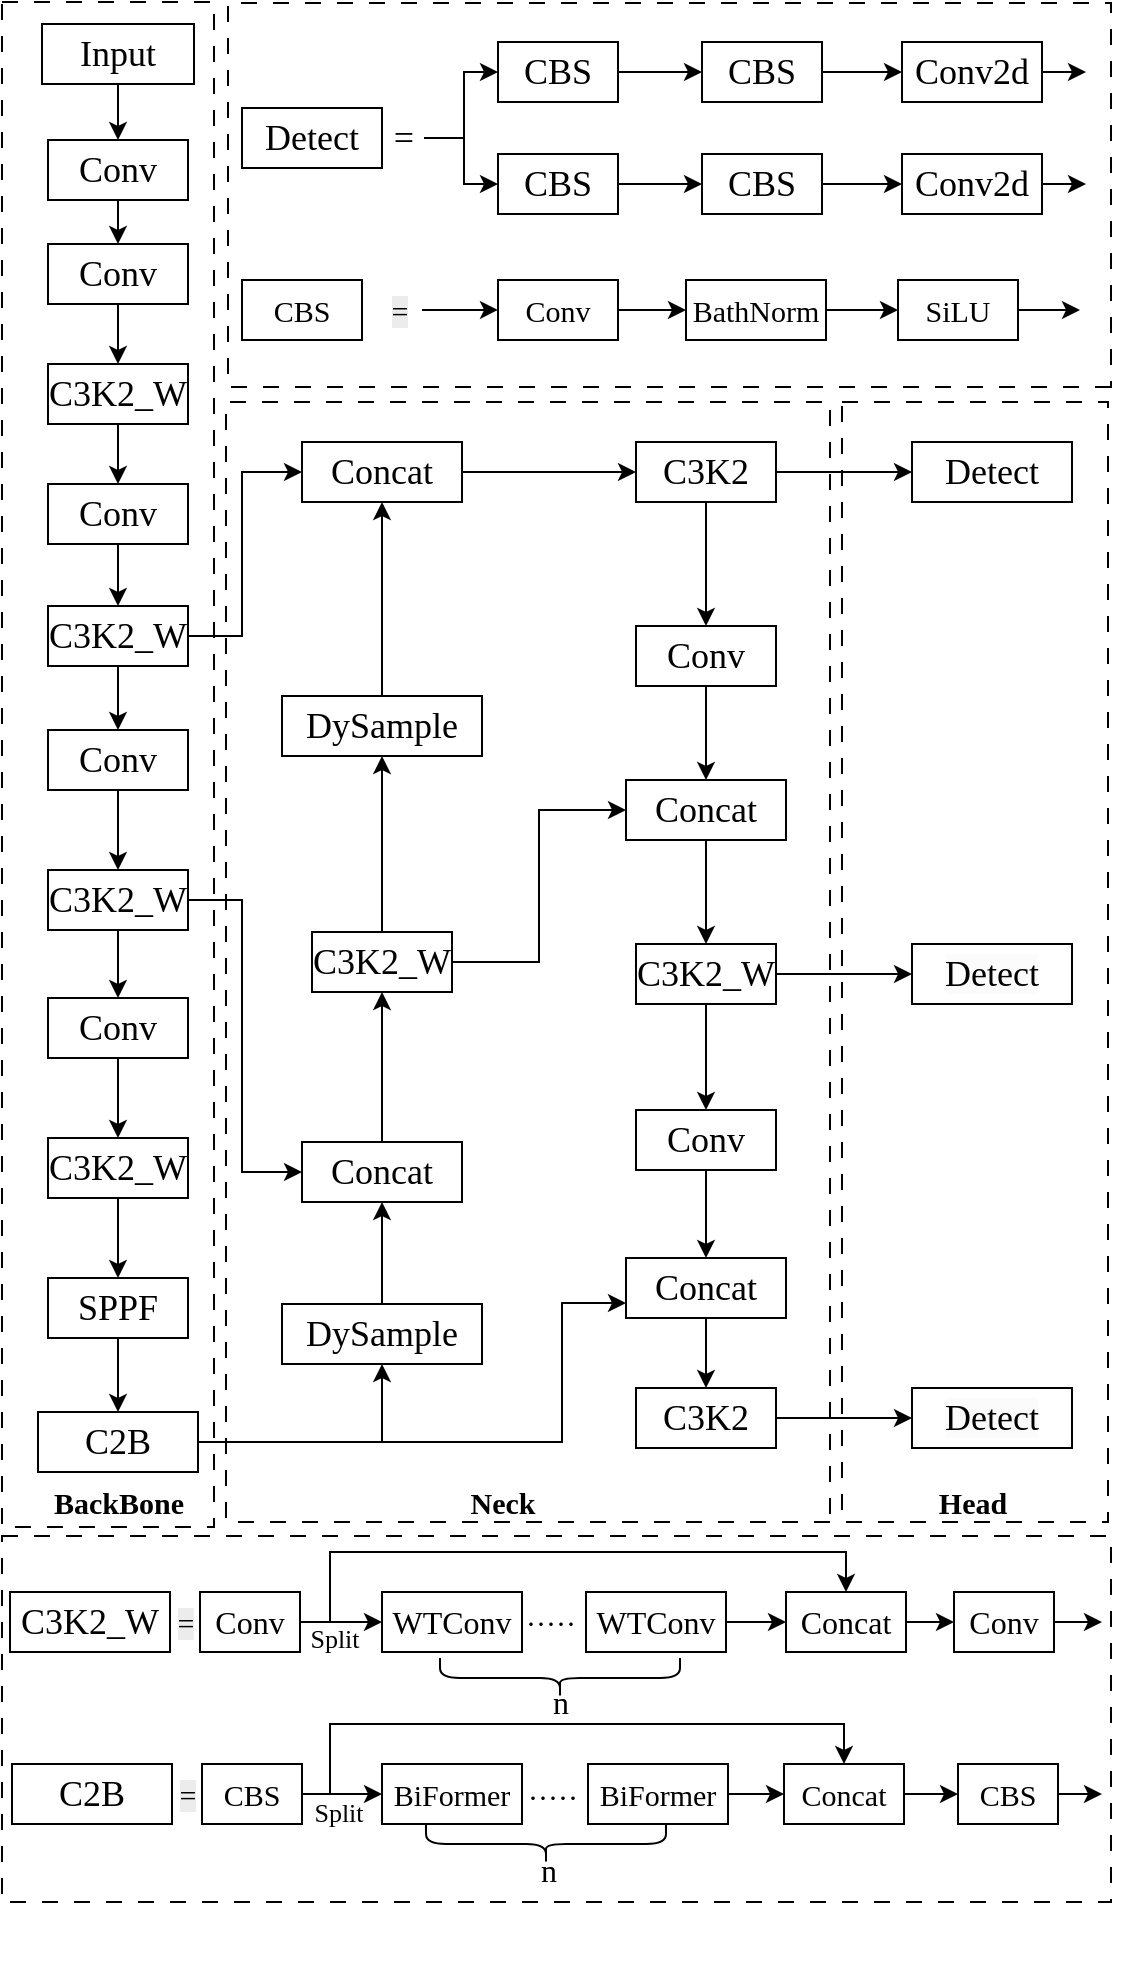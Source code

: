 <mxfile version="28.2.5">
  <diagram name="第 1 页" id="lPCZRCDjE5-AbNdkFInT">
    <mxGraphModel dx="2011" dy="1194" grid="1" gridSize="10" guides="1" tooltips="1" connect="1" arrows="1" fold="1" page="1" pageScale="1" pageWidth="827" pageHeight="1169" math="0" shadow="0">
      <root>
        <mxCell id="0" />
        <mxCell id="1" parent="0" />
        <mxCell id="6iBz3VEfDVyDtMxZ7u2R-1" style="edgeStyle=orthogonalEdgeStyle;rounded=0;orthogonalLoop=1;jettySize=auto;html=1;fontSize=18;entryX=0.5;entryY=0;entryDx=0;entryDy=0;fontStyle=0;fontFamily=Times New Roman;" parent="1" source="6iBz3VEfDVyDtMxZ7u2R-2" target="6iBz3VEfDVyDtMxZ7u2R-11" edge="1">
          <mxGeometry relative="1" as="geometry" />
        </mxCell>
        <mxCell id="6iBz3VEfDVyDtMxZ7u2R-2" value="Input" style="rounded=0;whiteSpace=wrap;html=1;labelBackgroundColor=none;strokeColor=default;fillColor=none;align=center;fontStyle=0;fontSize=18;direction=east;fontFamily=Times New Roman;" parent="1" vertex="1">
          <mxGeometry x="156" y="105" width="76" height="30" as="geometry" />
        </mxCell>
        <mxCell id="6iBz3VEfDVyDtMxZ7u2R-3" style="edgeStyle=orthogonalEdgeStyle;rounded=0;orthogonalLoop=1;jettySize=auto;html=1;fontSize=18;entryX=0;entryY=0.5;entryDx=0;entryDy=0;fontStyle=0;fontFamily=Times New Roman;" parent="1" source="6iBz3VEfDVyDtMxZ7u2R-24" target="6iBz3VEfDVyDtMxZ7u2R-37" edge="1">
          <mxGeometry relative="1" as="geometry">
            <Array as="points">
              <mxPoint x="256" y="543" />
              <mxPoint x="256" y="679" />
            </Array>
          </mxGeometry>
        </mxCell>
        <mxCell id="6iBz3VEfDVyDtMxZ7u2R-4" value="" style="group;strokeColor=default;dashed=1;dashPattern=8 8;fontSize=18;container=0;movable=1;resizable=1;rotatable=1;deletable=1;editable=1;locked=0;connectable=1;direction=east;fontStyle=0;fontFamily=Times New Roman;" parent="1" vertex="1" connectable="0">
          <mxGeometry x="136" y="94" width="106" height="762.5" as="geometry" />
        </mxCell>
        <mxCell id="6iBz3VEfDVyDtMxZ7u2R-5" value="" style="group;strokeColor=default;dashed=1;dashPattern=8 8;fontSize=18;container=0;direction=east;rotation=-180;fontStyle=0;fontFamily=Times New Roman;" parent="1" vertex="1" connectable="0">
          <mxGeometry x="248" y="294" width="302" height="560" as="geometry" />
        </mxCell>
        <mxCell id="6iBz3VEfDVyDtMxZ7u2R-6" value="" style="group;dashed=1;dashPattern=8 8;strokeColor=default;spacingTop=0;spacingLeft=0;fontSize=18;container=0;movable=1;resizable=1;rotatable=1;deletable=1;editable=1;locked=0;connectable=1;direction=east;fontStyle=0;fontFamily=Times New Roman;" parent="1" vertex="1" connectable="0">
          <mxGeometry x="556" y="294" width="133" height="560" as="geometry" />
        </mxCell>
        <mxCell id="6iBz3VEfDVyDtMxZ7u2R-7" value="Neck" style="text;html=1;align=center;verticalAlign=middle;resizable=0;points=[];autosize=1;strokeColor=none;fillColor=none;labelBackgroundColor=none;fontStyle=1;fontSize=15;fontFamily=Times New Roman;" parent="1" vertex="1">
          <mxGeometry x="355.5" y="829" width="60" height="30" as="geometry" />
        </mxCell>
        <mxCell id="6iBz3VEfDVyDtMxZ7u2R-8" value="Head" style="text;html=1;align=center;verticalAlign=middle;resizable=0;points=[];autosize=1;strokeColor=none;fillColor=none;labelBackgroundColor=none;fontStyle=1;fontSize=15;fontFamily=Times New Roman;" parent="1" vertex="1">
          <mxGeometry x="591" y="829" width="60" height="30" as="geometry" />
        </mxCell>
        <mxCell id="6iBz3VEfDVyDtMxZ7u2R-9" value="BackBone" style="text;html=1;align=center;verticalAlign=middle;resizable=0;points=[];autosize=1;strokeColor=none;fillColor=none;labelBackgroundColor=none;fontStyle=1;fontSize=15;fontFamily=Times New Roman;" parent="1" vertex="1">
          <mxGeometry x="149" y="829" width="90" height="30" as="geometry" />
        </mxCell>
        <mxCell id="6iBz3VEfDVyDtMxZ7u2R-10" style="edgeStyle=orthogonalEdgeStyle;rounded=0;orthogonalLoop=1;jettySize=auto;html=1;fontSize=18;entryX=0.5;entryY=0;entryDx=0;entryDy=0;fontStyle=0;fontFamily=Times New Roman;" parent="1" source="6iBz3VEfDVyDtMxZ7u2R-11" target="6iBz3VEfDVyDtMxZ7u2R-13" edge="1">
          <mxGeometry relative="1" as="geometry" />
        </mxCell>
        <mxCell id="6iBz3VEfDVyDtMxZ7u2R-11" value="Conv" style="rounded=0;whiteSpace=wrap;html=1;labelBackgroundColor=none;strokeColor=default;fillColor=none;align=center;fontStyle=0;fontSize=18;direction=east;fontFamily=Times New Roman;" parent="1" vertex="1">
          <mxGeometry x="159" y="163" width="70.0" height="30" as="geometry" />
        </mxCell>
        <mxCell id="6iBz3VEfDVyDtMxZ7u2R-12" style="edgeStyle=orthogonalEdgeStyle;rounded=0;orthogonalLoop=1;jettySize=auto;html=1;fontSize=18;entryX=0.5;entryY=0;entryDx=0;entryDy=0;fontStyle=0;fontFamily=Times New Roman;" parent="1" source="6iBz3VEfDVyDtMxZ7u2R-13" target="6iBz3VEfDVyDtMxZ7u2R-15" edge="1">
          <mxGeometry relative="1" as="geometry" />
        </mxCell>
        <mxCell id="6iBz3VEfDVyDtMxZ7u2R-13" value="Conv" style="rounded=0;whiteSpace=wrap;html=1;labelBackgroundColor=none;strokeColor=default;fillColor=none;align=center;fontStyle=0;fontSize=18;direction=east;fontFamily=Times New Roman;" parent="1" vertex="1">
          <mxGeometry x="159" y="215" width="70.0" height="30" as="geometry" />
        </mxCell>
        <mxCell id="6iBz3VEfDVyDtMxZ7u2R-14" style="edgeStyle=orthogonalEdgeStyle;rounded=0;orthogonalLoop=1;jettySize=auto;html=1;fontSize=18;entryX=0.5;entryY=0;entryDx=0;entryDy=0;fontStyle=0;fontFamily=Times New Roman;" parent="1" source="6iBz3VEfDVyDtMxZ7u2R-15" target="6iBz3VEfDVyDtMxZ7u2R-17" edge="1">
          <mxGeometry relative="1" as="geometry" />
        </mxCell>
        <mxCell id="6iBz3VEfDVyDtMxZ7u2R-15" value="C3K2_W" style="rounded=0;whiteSpace=wrap;html=1;labelBackgroundColor=none;strokeColor=default;fillColor=none;align=center;fontStyle=0;fontSize=18;direction=east;fontFamily=Times New Roman;" parent="1" vertex="1">
          <mxGeometry x="159" y="275" width="70" height="30" as="geometry" />
        </mxCell>
        <mxCell id="6iBz3VEfDVyDtMxZ7u2R-16" style="edgeStyle=orthogonalEdgeStyle;rounded=0;orthogonalLoop=1;jettySize=auto;html=1;fontSize=18;entryX=0.5;entryY=0;entryDx=0;entryDy=0;fontStyle=0;fontFamily=Times New Roman;" parent="1" source="6iBz3VEfDVyDtMxZ7u2R-17" target="6iBz3VEfDVyDtMxZ7u2R-20" edge="1">
          <mxGeometry relative="1" as="geometry" />
        </mxCell>
        <mxCell id="6iBz3VEfDVyDtMxZ7u2R-17" value="Conv" style="rounded=0;whiteSpace=wrap;html=1;labelBackgroundColor=none;strokeColor=default;fillColor=none;align=center;fontStyle=0;fontSize=18;direction=east;fontFamily=Times New Roman;" parent="1" vertex="1">
          <mxGeometry x="159" y="335" width="70.0" height="30" as="geometry" />
        </mxCell>
        <mxCell id="6iBz3VEfDVyDtMxZ7u2R-18" style="edgeStyle=orthogonalEdgeStyle;rounded=0;orthogonalLoop=1;jettySize=auto;html=1;fontSize=18;entryX=0.5;entryY=0;entryDx=0;entryDy=0;fontStyle=0;fontFamily=Times New Roman;" parent="1" source="6iBz3VEfDVyDtMxZ7u2R-20" target="6iBz3VEfDVyDtMxZ7u2R-22" edge="1">
          <mxGeometry relative="1" as="geometry" />
        </mxCell>
        <mxCell id="rapPshUDSgQeHGpEtebV-106" style="edgeStyle=orthogonalEdgeStyle;rounded=0;orthogonalLoop=1;jettySize=auto;html=1;entryX=0;entryY=0.5;entryDx=0;entryDy=0;fontStyle=0;fontFamily=Times New Roman;" parent="1" source="6iBz3VEfDVyDtMxZ7u2R-20" target="6iBz3VEfDVyDtMxZ7u2R-44" edge="1">
          <mxGeometry relative="1" as="geometry">
            <Array as="points">
              <mxPoint x="256" y="411" />
              <mxPoint x="256" y="329" />
            </Array>
          </mxGeometry>
        </mxCell>
        <mxCell id="6iBz3VEfDVyDtMxZ7u2R-20" value="C3K2_W" style="rounded=0;whiteSpace=wrap;html=1;labelBackgroundColor=none;strokeColor=default;fillColor=none;align=center;fontStyle=0;fontSize=18;direction=east;fontFamily=Times New Roman;" parent="1" vertex="1">
          <mxGeometry x="159" y="396" width="70.0" height="30" as="geometry" />
        </mxCell>
        <mxCell id="6iBz3VEfDVyDtMxZ7u2R-21" style="edgeStyle=orthogonalEdgeStyle;rounded=0;orthogonalLoop=1;jettySize=auto;html=1;fontSize=18;entryX=0.5;entryY=0;entryDx=0;entryDy=0;fontStyle=0;fontFamily=Times New Roman;" parent="1" source="6iBz3VEfDVyDtMxZ7u2R-22" target="6iBz3VEfDVyDtMxZ7u2R-24" edge="1">
          <mxGeometry relative="1" as="geometry" />
        </mxCell>
        <mxCell id="6iBz3VEfDVyDtMxZ7u2R-22" value="Conv" style="rounded=0;whiteSpace=wrap;html=1;labelBackgroundColor=none;strokeColor=default;fillColor=none;align=center;fontStyle=0;fontSize=18;direction=east;fontFamily=Times New Roman;" parent="1" vertex="1">
          <mxGeometry x="159" y="458" width="70.0" height="30" as="geometry" />
        </mxCell>
        <mxCell id="6iBz3VEfDVyDtMxZ7u2R-23" style="edgeStyle=orthogonalEdgeStyle;rounded=0;orthogonalLoop=1;jettySize=auto;html=1;fontSize=18;entryX=0.5;entryY=0;entryDx=0;entryDy=0;fontStyle=0;fontFamily=Times New Roman;" parent="1" source="6iBz3VEfDVyDtMxZ7u2R-24" target="6iBz3VEfDVyDtMxZ7u2R-26" edge="1">
          <mxGeometry relative="1" as="geometry" />
        </mxCell>
        <mxCell id="6iBz3VEfDVyDtMxZ7u2R-24" value="C3K2_W" style="rounded=0;whiteSpace=wrap;html=1;labelBackgroundColor=none;strokeColor=default;fillColor=none;align=center;fontStyle=0;fontSize=18;direction=east;fontFamily=Times New Roman;" parent="1" vertex="1">
          <mxGeometry x="159" y="528" width="70.0" height="30" as="geometry" />
        </mxCell>
        <mxCell id="6iBz3VEfDVyDtMxZ7u2R-25" style="edgeStyle=orthogonalEdgeStyle;rounded=0;orthogonalLoop=1;jettySize=auto;html=1;fontSize=18;entryX=0.5;entryY=0;entryDx=0;entryDy=0;fontStyle=0;fontFamily=Times New Roman;" parent="1" source="6iBz3VEfDVyDtMxZ7u2R-26" target="6iBz3VEfDVyDtMxZ7u2R-28" edge="1">
          <mxGeometry relative="1" as="geometry" />
        </mxCell>
        <mxCell id="6iBz3VEfDVyDtMxZ7u2R-26" value="Conv" style="rounded=0;whiteSpace=wrap;html=1;labelBackgroundColor=none;strokeColor=default;fillColor=none;align=center;fontStyle=0;fontSize=18;direction=east;fontFamily=Times New Roman;" parent="1" vertex="1">
          <mxGeometry x="159" y="592" width="70.0" height="30" as="geometry" />
        </mxCell>
        <mxCell id="6iBz3VEfDVyDtMxZ7u2R-27" style="edgeStyle=orthogonalEdgeStyle;rounded=0;orthogonalLoop=1;jettySize=auto;html=1;fontSize=18;entryX=0.5;entryY=0;entryDx=0;entryDy=0;fontStyle=0;fontFamily=Times New Roman;" parent="1" source="6iBz3VEfDVyDtMxZ7u2R-28" target="6iBz3VEfDVyDtMxZ7u2R-30" edge="1">
          <mxGeometry relative="1" as="geometry" />
        </mxCell>
        <mxCell id="6iBz3VEfDVyDtMxZ7u2R-28" value="C3K2_W" style="rounded=0;whiteSpace=wrap;html=1;labelBackgroundColor=none;strokeColor=default;fillColor=none;align=center;fontStyle=0;fontSize=18;direction=east;fontFamily=Times New Roman;" parent="1" vertex="1">
          <mxGeometry x="159" y="662" width="70.0" height="30" as="geometry" />
        </mxCell>
        <mxCell id="6iBz3VEfDVyDtMxZ7u2R-29" style="edgeStyle=orthogonalEdgeStyle;rounded=0;orthogonalLoop=1;jettySize=auto;html=1;fontSize=18;entryX=0.5;entryY=0;entryDx=0;entryDy=0;fontStyle=0;fontFamily=Times New Roman;" parent="1" source="6iBz3VEfDVyDtMxZ7u2R-30" target="6iBz3VEfDVyDtMxZ7u2R-33" edge="1">
          <mxGeometry relative="1" as="geometry" />
        </mxCell>
        <mxCell id="6iBz3VEfDVyDtMxZ7u2R-30" value="SPPF" style="rounded=0;whiteSpace=wrap;html=1;labelBackgroundColor=none;strokeColor=default;fillColor=none;align=center;fontStyle=0;fontSize=18;direction=east;fontFamily=Times New Roman;" parent="1" vertex="1">
          <mxGeometry x="159" y="732" width="70.0" height="30" as="geometry" />
        </mxCell>
        <mxCell id="rapPshUDSgQeHGpEtebV-112" style="edgeStyle=orthogonalEdgeStyle;rounded=0;orthogonalLoop=1;jettySize=auto;html=1;entryX=0;entryY=0.75;entryDx=0;entryDy=0;fontStyle=0;fontFamily=Times New Roman;" parent="1" source="6iBz3VEfDVyDtMxZ7u2R-33" target="6iBz3VEfDVyDtMxZ7u2R-58" edge="1">
          <mxGeometry relative="1" as="geometry">
            <Array as="points">
              <mxPoint x="416" y="814" />
              <mxPoint x="416" y="745" />
            </Array>
          </mxGeometry>
        </mxCell>
        <mxCell id="rapPshUDSgQeHGpEtebV-113" style="edgeStyle=orthogonalEdgeStyle;rounded=0;orthogonalLoop=1;jettySize=auto;html=1;entryX=0.5;entryY=1;entryDx=0;entryDy=0;fontStyle=0;fontFamily=Times New Roman;" parent="1" source="6iBz3VEfDVyDtMxZ7u2R-33" target="6iBz3VEfDVyDtMxZ7u2R-35" edge="1">
          <mxGeometry relative="1" as="geometry" />
        </mxCell>
        <mxCell id="6iBz3VEfDVyDtMxZ7u2R-33" value="C2B" style="rounded=0;whiteSpace=wrap;html=1;labelBackgroundColor=none;strokeColor=default;fillColor=none;align=center;fontStyle=0;fontSize=18;direction=east;fontFamily=Times New Roman;" parent="1" vertex="1">
          <mxGeometry x="154" y="799" width="80.0" height="30" as="geometry" />
        </mxCell>
        <mxCell id="6iBz3VEfDVyDtMxZ7u2R-34" value="" style="edgeStyle=orthogonalEdgeStyle;rounded=0;orthogonalLoop=1;jettySize=auto;html=1;fontSize=18;fontStyle=0;fontFamily=Times New Roman;" parent="1" source="6iBz3VEfDVyDtMxZ7u2R-35" target="6iBz3VEfDVyDtMxZ7u2R-37" edge="1">
          <mxGeometry relative="1" as="geometry" />
        </mxCell>
        <mxCell id="6iBz3VEfDVyDtMxZ7u2R-35" value="DySample" style="rounded=0;whiteSpace=wrap;html=1;labelBackgroundColor=none;strokeColor=default;fillColor=none;align=center;fontStyle=0;fontSize=18;direction=east;fontFamily=Times New Roman;" parent="1" vertex="1">
          <mxGeometry x="276" y="745" width="100" height="30" as="geometry" />
        </mxCell>
        <mxCell id="6iBz3VEfDVyDtMxZ7u2R-36" value="" style="edgeStyle=orthogonalEdgeStyle;rounded=0;orthogonalLoop=1;jettySize=auto;html=1;fontSize=18;fontStyle=0;fontFamily=Times New Roman;" parent="1" source="6iBz3VEfDVyDtMxZ7u2R-37" target="6iBz3VEfDVyDtMxZ7u2R-39" edge="1">
          <mxGeometry relative="1" as="geometry" />
        </mxCell>
        <mxCell id="6iBz3VEfDVyDtMxZ7u2R-37" value="Concat" style="rounded=0;whiteSpace=wrap;html=1;labelBackgroundColor=none;strokeColor=default;fillColor=none;align=center;fontStyle=0;fontSize=18;direction=east;fontFamily=Times New Roman;" parent="1" vertex="1">
          <mxGeometry x="286" y="664" width="80" height="30" as="geometry" />
        </mxCell>
        <mxCell id="6iBz3VEfDVyDtMxZ7u2R-38" value="" style="edgeStyle=orthogonalEdgeStyle;rounded=0;orthogonalLoop=1;jettySize=auto;html=1;fontSize=18;fontStyle=0;fontFamily=Times New Roman;" parent="1" source="6iBz3VEfDVyDtMxZ7u2R-39" target="6iBz3VEfDVyDtMxZ7u2R-42" edge="1">
          <mxGeometry relative="1" as="geometry" />
        </mxCell>
        <mxCell id="6iBz3VEfDVyDtMxZ7u2R-39" value="C3K2_W" style="rounded=0;whiteSpace=wrap;html=1;labelBackgroundColor=none;strokeColor=default;fillColor=none;align=center;fontStyle=0;fontSize=18;direction=east;fontFamily=Times New Roman;" parent="1" vertex="1">
          <mxGeometry x="291" y="559" width="70" height="30" as="geometry" />
        </mxCell>
        <mxCell id="6iBz3VEfDVyDtMxZ7u2R-40" style="edgeStyle=orthogonalEdgeStyle;rounded=0;orthogonalLoop=1;jettySize=auto;html=1;fontSize=18;entryX=0.5;entryY=1;entryDx=0;entryDy=0;fontStyle=0;fontFamily=Times New Roman;" parent="1" source="6iBz3VEfDVyDtMxZ7u2R-42" target="6iBz3VEfDVyDtMxZ7u2R-44" edge="1">
          <mxGeometry relative="1" as="geometry" />
        </mxCell>
        <mxCell id="6iBz3VEfDVyDtMxZ7u2R-41" style="edgeStyle=orthogonalEdgeStyle;rounded=0;orthogonalLoop=1;jettySize=auto;html=1;entryX=0;entryY=0.5;entryDx=0;entryDy=0;exitX=1;exitY=0.5;exitDx=0;exitDy=0;fontSize=18;fontStyle=0;fontFamily=Times New Roman;" parent="1" source="6iBz3VEfDVyDtMxZ7u2R-39" target="6iBz3VEfDVyDtMxZ7u2R-51" edge="1">
          <mxGeometry relative="1" as="geometry" />
        </mxCell>
        <mxCell id="6iBz3VEfDVyDtMxZ7u2R-42" value="DySample" style="rounded=0;whiteSpace=wrap;html=1;labelBackgroundColor=none;strokeColor=default;fillColor=none;align=center;fontStyle=0;fontSize=18;direction=east;fontFamily=Times New Roman;" parent="1" vertex="1">
          <mxGeometry x="276" y="441" width="100" height="30" as="geometry" />
        </mxCell>
        <mxCell id="6iBz3VEfDVyDtMxZ7u2R-43" style="edgeStyle=orthogonalEdgeStyle;rounded=0;orthogonalLoop=1;jettySize=auto;html=1;fontSize=18;entryX=0;entryY=0.5;entryDx=0;entryDy=0;fontStyle=0;fontFamily=Times New Roman;" parent="1" source="6iBz3VEfDVyDtMxZ7u2R-44" target="6iBz3VEfDVyDtMxZ7u2R-47" edge="1">
          <mxGeometry relative="1" as="geometry" />
        </mxCell>
        <mxCell id="6iBz3VEfDVyDtMxZ7u2R-44" value="Concat" style="rounded=0;whiteSpace=wrap;html=1;labelBackgroundColor=none;strokeColor=default;fillColor=none;align=center;fontStyle=0;fontSize=18;direction=east;fontFamily=Times New Roman;" parent="1" vertex="1">
          <mxGeometry x="286" y="314" width="80" height="30" as="geometry" />
        </mxCell>
        <mxCell id="6iBz3VEfDVyDtMxZ7u2R-45" style="edgeStyle=orthogonalEdgeStyle;rounded=0;orthogonalLoop=1;jettySize=auto;html=1;fontSize=18;entryX=0.5;entryY=0;entryDx=0;entryDy=0;fontStyle=0;fontFamily=Times New Roman;" parent="1" source="6iBz3VEfDVyDtMxZ7u2R-47" target="6iBz3VEfDVyDtMxZ7u2R-49" edge="1">
          <mxGeometry relative="1" as="geometry" />
        </mxCell>
        <mxCell id="6iBz3VEfDVyDtMxZ7u2R-46" value="" style="edgeStyle=orthogonalEdgeStyle;rounded=0;orthogonalLoop=1;jettySize=auto;html=1;fontStyle=0;fontFamily=Times New Roman;" parent="1" source="6iBz3VEfDVyDtMxZ7u2R-47" target="6iBz3VEfDVyDtMxZ7u2R-61" edge="1">
          <mxGeometry relative="1" as="geometry" />
        </mxCell>
        <mxCell id="6iBz3VEfDVyDtMxZ7u2R-47" value="C3K2" style="rounded=0;whiteSpace=wrap;html=1;labelBackgroundColor=none;strokeColor=default;fillColor=none;align=center;fontStyle=0;fontSize=18;direction=east;fontFamily=Times New Roman;" parent="1" vertex="1">
          <mxGeometry x="453" y="314" width="70" height="30" as="geometry" />
        </mxCell>
        <mxCell id="6iBz3VEfDVyDtMxZ7u2R-66" style="edgeStyle=orthogonalEdgeStyle;rounded=0;orthogonalLoop=1;jettySize=auto;html=1;entryX=0.5;entryY=0;entryDx=0;entryDy=0;fontStyle=0;fontFamily=Times New Roman;" parent="1" source="6iBz3VEfDVyDtMxZ7u2R-49" target="6iBz3VEfDVyDtMxZ7u2R-51" edge="1">
          <mxGeometry relative="1" as="geometry" />
        </mxCell>
        <mxCell id="6iBz3VEfDVyDtMxZ7u2R-49" value="Conv" style="rounded=0;whiteSpace=wrap;html=1;labelBackgroundColor=none;strokeColor=default;fillColor=none;align=center;fontStyle=0;fontSize=18;direction=east;fontFamily=Times New Roman;" parent="1" vertex="1">
          <mxGeometry x="453" y="406" width="70" height="30" as="geometry" />
        </mxCell>
        <mxCell id="6iBz3VEfDVyDtMxZ7u2R-50" style="edgeStyle=orthogonalEdgeStyle;rounded=0;orthogonalLoop=1;jettySize=auto;html=1;fontSize=18;entryX=0.5;entryY=0;entryDx=0;entryDy=0;fontStyle=0;fontFamily=Times New Roman;" parent="1" source="6iBz3VEfDVyDtMxZ7u2R-51" target="6iBz3VEfDVyDtMxZ7u2R-54" edge="1">
          <mxGeometry relative="1" as="geometry">
            <mxPoint x="488" y="445" as="targetPoint" />
          </mxGeometry>
        </mxCell>
        <mxCell id="6iBz3VEfDVyDtMxZ7u2R-51" value="Concat" style="rounded=0;whiteSpace=wrap;html=1;labelBackgroundColor=none;strokeColor=default;fillColor=none;align=center;fontStyle=0;fontSize=18;direction=east;fontFamily=Times New Roman;" parent="1" vertex="1">
          <mxGeometry x="448" y="483" width="80" height="30" as="geometry" />
        </mxCell>
        <mxCell id="6iBz3VEfDVyDtMxZ7u2R-52" style="edgeStyle=orthogonalEdgeStyle;rounded=0;orthogonalLoop=1;jettySize=auto;html=1;fontSize=18;entryX=0.5;entryY=0;entryDx=0;entryDy=0;fontStyle=0;fontFamily=Times New Roman;" parent="1" source="6iBz3VEfDVyDtMxZ7u2R-54" target="6iBz3VEfDVyDtMxZ7u2R-56" edge="1">
          <mxGeometry relative="1" as="geometry" />
        </mxCell>
        <mxCell id="6iBz3VEfDVyDtMxZ7u2R-53" value="" style="edgeStyle=orthogonalEdgeStyle;rounded=0;orthogonalLoop=1;jettySize=auto;html=1;fontStyle=0;fontFamily=Times New Roman;" parent="1" source="6iBz3VEfDVyDtMxZ7u2R-54" target="6iBz3VEfDVyDtMxZ7u2R-62" edge="1">
          <mxGeometry relative="1" as="geometry" />
        </mxCell>
        <mxCell id="6iBz3VEfDVyDtMxZ7u2R-54" value="C3K2_W" style="rounded=0;whiteSpace=wrap;html=1;labelBackgroundColor=none;strokeColor=default;fillColor=none;align=center;fontStyle=0;fontSize=18;direction=east;fontFamily=Times New Roman;" parent="1" vertex="1">
          <mxGeometry x="453" y="565" width="70" height="30" as="geometry" />
        </mxCell>
        <mxCell id="6iBz3VEfDVyDtMxZ7u2R-55" style="edgeStyle=orthogonalEdgeStyle;rounded=0;orthogonalLoop=1;jettySize=auto;html=1;fontSize=18;entryX=0.5;entryY=0;entryDx=0;entryDy=0;fontStyle=0;fontFamily=Times New Roman;" parent="1" source="6iBz3VEfDVyDtMxZ7u2R-56" target="6iBz3VEfDVyDtMxZ7u2R-58" edge="1">
          <mxGeometry relative="1" as="geometry" />
        </mxCell>
        <mxCell id="6iBz3VEfDVyDtMxZ7u2R-56" value="Conv" style="rounded=0;whiteSpace=wrap;html=1;labelBackgroundColor=none;strokeColor=default;fillColor=none;align=center;fontStyle=0;fontSize=18;direction=east;fontFamily=Times New Roman;" parent="1" vertex="1">
          <mxGeometry x="453" y="648" width="70" height="30" as="geometry" />
        </mxCell>
        <mxCell id="6iBz3VEfDVyDtMxZ7u2R-57" value="" style="edgeStyle=orthogonalEdgeStyle;rounded=0;orthogonalLoop=1;jettySize=auto;html=1;fontSize=18;fontStyle=0;fontFamily=Times New Roman;" parent="1" source="6iBz3VEfDVyDtMxZ7u2R-58" target="6iBz3VEfDVyDtMxZ7u2R-60" edge="1">
          <mxGeometry relative="1" as="geometry" />
        </mxCell>
        <mxCell id="6iBz3VEfDVyDtMxZ7u2R-58" value="Concat" style="rounded=0;whiteSpace=wrap;html=1;labelBackgroundColor=none;strokeColor=default;fillColor=none;align=center;fontStyle=0;fontSize=18;direction=east;fontFamily=Times New Roman;" parent="1" vertex="1">
          <mxGeometry x="448" y="722" width="80" height="30" as="geometry" />
        </mxCell>
        <mxCell id="6iBz3VEfDVyDtMxZ7u2R-59" value="" style="edgeStyle=orthogonalEdgeStyle;rounded=0;orthogonalLoop=1;jettySize=auto;html=1;fontStyle=0;fontFamily=Times New Roman;" parent="1" source="6iBz3VEfDVyDtMxZ7u2R-60" target="6iBz3VEfDVyDtMxZ7u2R-63" edge="1">
          <mxGeometry relative="1" as="geometry" />
        </mxCell>
        <mxCell id="6iBz3VEfDVyDtMxZ7u2R-60" value="C3K2" style="rounded=0;whiteSpace=wrap;html=1;labelBackgroundColor=none;strokeColor=default;fillColor=none;align=center;fontStyle=0;fontSize=18;direction=east;fontFamily=Times New Roman;" parent="1" vertex="1">
          <mxGeometry x="453" y="787" width="70" height="30" as="geometry" />
        </mxCell>
        <mxCell id="6iBz3VEfDVyDtMxZ7u2R-61" value="Detect" style="rounded=0;whiteSpace=wrap;html=1;labelBackgroundColor=none;strokeColor=default;fillColor=none;align=center;fontStyle=0;fontSize=18;movable=1;resizable=1;rotatable=1;deletable=1;editable=1;locked=0;connectable=1;direction=east;fontFamily=Times New Roman;" parent="1" vertex="1">
          <mxGeometry x="591" y="314" width="80" height="30" as="geometry" />
        </mxCell>
        <mxCell id="6iBz3VEfDVyDtMxZ7u2R-62" value="&lt;span style=&quot;color: rgb(0, 0, 0); font-style: normal; font-variant-ligatures: normal; font-variant-caps: normal; letter-spacing: normal; orphans: 2; text-align: center; text-indent: 0px; text-transform: none; widows: 2; word-spacing: 0px; -webkit-text-stroke-width: 0px; white-space: normal; background-color: rgb(251, 251, 251); text-decoration-thickness: initial; text-decoration-style: initial; text-decoration-color: initial; float: none; display: inline !important;&quot;&gt;Detect&lt;/span&gt;" style="rounded=0;whiteSpace=wrap;html=1;labelBackgroundColor=none;strokeColor=default;fillColor=none;align=center;fontStyle=0;fontSize=18;movable=1;resizable=1;rotatable=1;deletable=1;editable=1;locked=0;connectable=1;direction=east;fontFamily=Times New Roman;" parent="1" vertex="1">
          <mxGeometry x="591" y="565" width="80" height="30" as="geometry" />
        </mxCell>
        <mxCell id="6iBz3VEfDVyDtMxZ7u2R-63" value="&lt;span style=&quot;color: rgb(0, 0, 0); font-style: normal; font-variant-ligatures: normal; font-variant-caps: normal; letter-spacing: normal; orphans: 2; text-align: center; text-indent: 0px; text-transform: none; widows: 2; word-spacing: 0px; -webkit-text-stroke-width: 0px; white-space: normal; background-color: rgb(251, 251, 251); text-decoration-thickness: initial; text-decoration-style: initial; text-decoration-color: initial; float: none; display: inline !important;&quot;&gt;Detect&lt;/span&gt;" style="rounded=0;whiteSpace=wrap;html=1;labelBackgroundColor=none;strokeColor=default;fillColor=none;align=center;fontStyle=0;fontSize=18;movable=1;resizable=1;rotatable=1;deletable=1;editable=1;locked=0;connectable=1;direction=east;fontFamily=Times New Roman;" parent="1" vertex="1">
          <mxGeometry x="591" y="787" width="80" height="30" as="geometry" />
        </mxCell>
        <mxCell id="6iBz3VEfDVyDtMxZ7u2R-68" value="" style="group;strokeColor=default;dashed=1;dashPattern=8 8;fontSize=18;container=0;direction=east;rotation=-180;fontStyle=0;fontFamily=Times New Roman;" parent="1" vertex="1" connectable="0">
          <mxGeometry x="249" y="94.5" width="441.5" height="192" as="geometry" />
        </mxCell>
        <mxCell id="6iBz3VEfDVyDtMxZ7u2R-112" value="" style="group;fontStyle=0;fontFamily=Times New Roman;" parent="1" vertex="1" connectable="0">
          <mxGeometry x="256" y="114" width="431" height="86" as="geometry" />
        </mxCell>
        <mxCell id="6iBz3VEfDVyDtMxZ7u2R-69" value="Detect" style="rounded=0;whiteSpace=wrap;html=1;labelBackgroundColor=none;strokeColor=default;fillColor=none;align=center;fontStyle=0;fontSize=18;movable=1;resizable=1;rotatable=1;deletable=1;editable=1;locked=0;connectable=1;direction=east;fontFamily=Times New Roman;" parent="6iBz3VEfDVyDtMxZ7u2R-112" vertex="1">
          <mxGeometry y="33" width="70" height="30" as="geometry" />
        </mxCell>
        <mxCell id="6iBz3VEfDVyDtMxZ7u2R-73" value="" style="edgeStyle=orthogonalEdgeStyle;rounded=0;orthogonalLoop=1;jettySize=auto;html=1;fontStyle=0;fontFamily=Times New Roman;" parent="6iBz3VEfDVyDtMxZ7u2R-112" source="6iBz3VEfDVyDtMxZ7u2R-70" target="6iBz3VEfDVyDtMxZ7u2R-71" edge="1">
          <mxGeometry relative="1" as="geometry" />
        </mxCell>
        <mxCell id="6iBz3VEfDVyDtMxZ7u2R-70" value="CBS" style="rounded=0;whiteSpace=wrap;html=1;labelBackgroundColor=none;strokeColor=default;fillColor=none;align=center;fontStyle=0;fontSize=18;direction=east;fontFamily=Times New Roman;" parent="6iBz3VEfDVyDtMxZ7u2R-112" vertex="1">
          <mxGeometry x="128" width="60" height="30" as="geometry" />
        </mxCell>
        <mxCell id="6iBz3VEfDVyDtMxZ7u2R-74" value="" style="edgeStyle=orthogonalEdgeStyle;rounded=0;orthogonalLoop=1;jettySize=auto;html=1;fontStyle=0;fontFamily=Times New Roman;" parent="6iBz3VEfDVyDtMxZ7u2R-112" source="6iBz3VEfDVyDtMxZ7u2R-71" target="6iBz3VEfDVyDtMxZ7u2R-72" edge="1">
          <mxGeometry relative="1" as="geometry" />
        </mxCell>
        <mxCell id="6iBz3VEfDVyDtMxZ7u2R-71" value="CBS" style="rounded=0;whiteSpace=wrap;html=1;labelBackgroundColor=none;strokeColor=default;fillColor=none;align=center;fontStyle=0;fontSize=18;direction=east;fontFamily=Times New Roman;" parent="6iBz3VEfDVyDtMxZ7u2R-112" vertex="1">
          <mxGeometry x="230" width="60" height="30" as="geometry" />
        </mxCell>
        <mxCell id="6iBz3VEfDVyDtMxZ7u2R-110" style="edgeStyle=orthogonalEdgeStyle;rounded=0;orthogonalLoop=1;jettySize=auto;html=1;fontStyle=0;fontFamily=Times New Roman;" parent="6iBz3VEfDVyDtMxZ7u2R-112" source="6iBz3VEfDVyDtMxZ7u2R-72" edge="1">
          <mxGeometry relative="1" as="geometry">
            <mxPoint x="422" y="15" as="targetPoint" />
          </mxGeometry>
        </mxCell>
        <mxCell id="6iBz3VEfDVyDtMxZ7u2R-72" value="Conv2d" style="rounded=0;whiteSpace=wrap;html=1;labelBackgroundColor=none;strokeColor=default;fillColor=none;align=center;fontStyle=0;fontSize=18;direction=east;fontFamily=Times New Roman;" parent="6iBz3VEfDVyDtMxZ7u2R-112" vertex="1">
          <mxGeometry x="330" width="70" height="30" as="geometry" />
        </mxCell>
        <mxCell id="6iBz3VEfDVyDtMxZ7u2R-77" value="" style="edgeStyle=orthogonalEdgeStyle;rounded=0;orthogonalLoop=1;jettySize=auto;html=1;fontStyle=0;fontFamily=Times New Roman;" parent="6iBz3VEfDVyDtMxZ7u2R-112" source="6iBz3VEfDVyDtMxZ7u2R-78" target="6iBz3VEfDVyDtMxZ7u2R-80" edge="1">
          <mxGeometry relative="1" as="geometry" />
        </mxCell>
        <mxCell id="6iBz3VEfDVyDtMxZ7u2R-78" value="CBS" style="rounded=0;whiteSpace=wrap;html=1;labelBackgroundColor=none;strokeColor=default;fillColor=none;align=center;fontStyle=0;fontSize=18;direction=east;fontFamily=Times New Roman;" parent="6iBz3VEfDVyDtMxZ7u2R-112" vertex="1">
          <mxGeometry x="128" y="56" width="60" height="30" as="geometry" />
        </mxCell>
        <mxCell id="6iBz3VEfDVyDtMxZ7u2R-79" value="" style="edgeStyle=orthogonalEdgeStyle;rounded=0;orthogonalLoop=1;jettySize=auto;html=1;fontStyle=0;fontFamily=Times New Roman;" parent="6iBz3VEfDVyDtMxZ7u2R-112" source="6iBz3VEfDVyDtMxZ7u2R-80" target="6iBz3VEfDVyDtMxZ7u2R-82" edge="1">
          <mxGeometry relative="1" as="geometry" />
        </mxCell>
        <mxCell id="6iBz3VEfDVyDtMxZ7u2R-80" value="CBS" style="rounded=0;whiteSpace=wrap;html=1;labelBackgroundColor=none;strokeColor=default;fillColor=none;align=center;fontStyle=0;fontSize=18;direction=east;fontFamily=Times New Roman;" parent="6iBz3VEfDVyDtMxZ7u2R-112" vertex="1">
          <mxGeometry x="230" y="56" width="60" height="30" as="geometry" />
        </mxCell>
        <mxCell id="6iBz3VEfDVyDtMxZ7u2R-111" style="edgeStyle=orthogonalEdgeStyle;rounded=0;orthogonalLoop=1;jettySize=auto;html=1;fontStyle=0;fontFamily=Times New Roman;" parent="6iBz3VEfDVyDtMxZ7u2R-112" source="6iBz3VEfDVyDtMxZ7u2R-82" edge="1">
          <mxGeometry relative="1" as="geometry">
            <mxPoint x="422" y="71" as="targetPoint" />
          </mxGeometry>
        </mxCell>
        <mxCell id="6iBz3VEfDVyDtMxZ7u2R-82" value="Conv2d" style="rounded=0;whiteSpace=wrap;html=1;labelBackgroundColor=none;strokeColor=default;fillColor=none;align=center;fontStyle=0;fontSize=18;direction=east;fontFamily=Times New Roman;" parent="6iBz3VEfDVyDtMxZ7u2R-112" vertex="1">
          <mxGeometry x="330" y="56" width="70" height="30" as="geometry" />
        </mxCell>
        <mxCell id="6iBz3VEfDVyDtMxZ7u2R-91" style="edgeStyle=orthogonalEdgeStyle;rounded=0;orthogonalLoop=1;jettySize=auto;html=1;entryX=0;entryY=0.5;entryDx=0;entryDy=0;fontStyle=0;fontFamily=Times New Roman;" parent="6iBz3VEfDVyDtMxZ7u2R-112" source="6iBz3VEfDVyDtMxZ7u2R-90" target="6iBz3VEfDVyDtMxZ7u2R-70" edge="1">
          <mxGeometry relative="1" as="geometry">
            <Array as="points">
              <mxPoint x="111" y="48" />
              <mxPoint x="111" y="15" />
            </Array>
          </mxGeometry>
        </mxCell>
        <mxCell id="6iBz3VEfDVyDtMxZ7u2R-92" style="edgeStyle=orthogonalEdgeStyle;rounded=0;orthogonalLoop=1;jettySize=auto;html=1;entryX=0;entryY=0.5;entryDx=0;entryDy=0;fontStyle=0;fontFamily=Times New Roman;" parent="6iBz3VEfDVyDtMxZ7u2R-112" source="6iBz3VEfDVyDtMxZ7u2R-90" target="6iBz3VEfDVyDtMxZ7u2R-78" edge="1">
          <mxGeometry relative="1" as="geometry" />
        </mxCell>
        <mxCell id="6iBz3VEfDVyDtMxZ7u2R-90" value="=" style="rounded=0;whiteSpace=wrap;html=1;labelBackgroundColor=none;strokeColor=none;fillColor=none;align=center;fontStyle=0;fontSize=18;movable=1;resizable=1;rotatable=1;deletable=1;editable=1;locked=0;connectable=1;direction=east;aspect=fixed;fontFamily=Times New Roman;" parent="6iBz3VEfDVyDtMxZ7u2R-112" vertex="1">
          <mxGeometry x="71" y="38" width="20" height="20" as="geometry" />
        </mxCell>
        <mxCell id="rapPshUDSgQeHGpEtebV-116" value="" style="group;strokeColor=default;dashed=1;dashPattern=8 8;fontSize=18;container=0;direction=east;rotation=0;fontStyle=0;fontFamily=Times New Roman;" parent="1" vertex="1" connectable="0">
          <mxGeometry x="136" y="861" width="554.5" height="183" as="geometry" />
        </mxCell>
        <mxCell id="rapPshUDSgQeHGpEtebV-35" value="n" style="text;html=1;align=center;verticalAlign=middle;resizable=0;points=[];autosize=1;strokeColor=none;fillColor=none;fontSize=16;rotation=0;fontStyle=0;fontFamily=Times New Roman;" parent="1" vertex="1">
          <mxGeometry x="400" y="929" width="30" height="30" as="geometry" />
        </mxCell>
        <mxCell id="rapPshUDSgQeHGpEtebV-121" style="edgeStyle=orthogonalEdgeStyle;rounded=0;orthogonalLoop=1;jettySize=auto;html=1;entryX=0;entryY=0.5;entryDx=0;entryDy=0;fontStyle=0;fontFamily=Times New Roman;" parent="1" source="rapPshUDSgQeHGpEtebV-69" target="rapPshUDSgQeHGpEtebV-74" edge="1">
          <mxGeometry relative="1" as="geometry" />
        </mxCell>
        <mxCell id="rapPshUDSgQeHGpEtebV-122" value="Split" style="edgeLabel;html=1;align=center;verticalAlign=middle;resizable=0;points=[];labelBackgroundColor=none;fontSize=13;fontStyle=0;fontFamily=Times New Roman;" parent="rapPshUDSgQeHGpEtebV-121" vertex="1" connectable="0">
          <mxGeometry x="-0.042" y="-1" relative="1" as="geometry">
            <mxPoint x="-1" y="8" as="offset" />
          </mxGeometry>
        </mxCell>
        <mxCell id="rapPshUDSgQeHGpEtebV-132" style="edgeStyle=orthogonalEdgeStyle;rounded=0;orthogonalLoop=1;jettySize=auto;html=1;entryX=0.5;entryY=0;entryDx=0;entryDy=0;fontStyle=0;fontFamily=Times New Roman;" parent="1" source="rapPshUDSgQeHGpEtebV-69" target="rapPshUDSgQeHGpEtebV-76" edge="1">
          <mxGeometry relative="1" as="geometry">
            <Array as="points">
              <mxPoint x="300" y="990" />
              <mxPoint x="300" y="955" />
              <mxPoint x="557" y="955" />
            </Array>
          </mxGeometry>
        </mxCell>
        <mxCell id="rapPshUDSgQeHGpEtebV-69" value="CBS" style="rounded=0;whiteSpace=wrap;html=1;fillColor=none;fontSize=15;fontFamily=Times New Roman;rotation=0;fontStyle=0" parent="1" vertex="1">
          <mxGeometry x="236" y="975" width="50" height="30" as="geometry" />
        </mxCell>
        <mxCell id="rapPshUDSgQeHGpEtebV-75" value="" style="edgeStyle=orthogonalEdgeStyle;rounded=0;orthogonalLoop=1;jettySize=auto;html=1;fontSize=15;fontStyle=0;fontFamily=Times New Roman;" parent="1" source="rapPshUDSgQeHGpEtebV-76" target="rapPshUDSgQeHGpEtebV-78" edge="1">
          <mxGeometry relative="1" as="geometry" />
        </mxCell>
        <mxCell id="rapPshUDSgQeHGpEtebV-76" value="Concat" style="rounded=0;whiteSpace=wrap;html=1;fillColor=none;fontSize=15;fontFamily=Times New Roman;rotation=0;fontStyle=0" parent="1" vertex="1">
          <mxGeometry x="527" y="975" width="60" height="30" as="geometry" />
        </mxCell>
        <mxCell id="rapPshUDSgQeHGpEtebV-102" value="" style="edgeStyle=orthogonalEdgeStyle;rounded=0;orthogonalLoop=1;jettySize=auto;html=1;fontStyle=0;fontFamily=Times New Roman;" parent="1" source="rapPshUDSgQeHGpEtebV-77" target="rapPshUDSgQeHGpEtebV-76" edge="1">
          <mxGeometry relative="1" as="geometry" />
        </mxCell>
        <mxCell id="rapPshUDSgQeHGpEtebV-77" value="BiFormer" style="rounded=0;whiteSpace=wrap;html=1;fillColor=none;fontSize=15;fontFamily=Times New Roman;rotation=0;fontStyle=0" parent="1" vertex="1">
          <mxGeometry x="429" y="975" width="70" height="30" as="geometry" />
        </mxCell>
        <mxCell id="rapPshUDSgQeHGpEtebV-137" style="edgeStyle=orthogonalEdgeStyle;rounded=0;orthogonalLoop=1;jettySize=auto;html=1;fontStyle=0;fontFamily=Times New Roman;" parent="1" source="rapPshUDSgQeHGpEtebV-78" edge="1">
          <mxGeometry relative="1" as="geometry">
            <mxPoint x="686" y="990" as="targetPoint" />
          </mxGeometry>
        </mxCell>
        <mxCell id="rapPshUDSgQeHGpEtebV-78" value="CBS" style="rounded=0;whiteSpace=wrap;html=1;fillColor=none;fontSize=15;fontFamily=Times New Roman;rotation=0;fontStyle=0" parent="1" vertex="1">
          <mxGeometry x="614" y="975" width="50" height="30" as="geometry" />
        </mxCell>
        <mxCell id="rapPshUDSgQeHGpEtebV-74" value="BiFormer" style="rounded=0;whiteSpace=wrap;html=1;fillColor=none;fontSize=15;fontFamily=Times New Roman;rotation=0;fontStyle=0" parent="1" vertex="1">
          <mxGeometry x="326" y="975" width="70" height="30" as="geometry" />
        </mxCell>
        <mxCell id="rapPshUDSgQeHGpEtebV-36" value="·····" style="text;html=1;align=center;verticalAlign=middle;resizable=0;points=[];autosize=1;strokeColor=none;fillColor=none;fontSize=15;fontStyle=0;rotation=0;fontFamily=Times New Roman;" parent="1" vertex="1">
          <mxGeometry x="386" y="976" width="50" height="30" as="geometry" />
        </mxCell>
        <mxCell id="rapPshUDSgQeHGpEtebV-104" value="" style="shape=curlyBracket;whiteSpace=wrap;html=1;rounded=1;labelPosition=left;verticalLabelPosition=middle;align=right;verticalAlign=middle;rotation=-90;fontSize=16;fontStyle=0;fontFamily=Times New Roman;" parent="1" vertex="1">
          <mxGeometry x="398" y="955" width="20" height="120" as="geometry" />
        </mxCell>
        <mxCell id="rapPshUDSgQeHGpEtebV-105" value="n" style="text;html=1;align=center;verticalAlign=middle;resizable=0;points=[];autosize=1;strokeColor=none;fillColor=none;fontSize=16;rotation=0;fontStyle=0;fontFamily=Times New Roman;" parent="1" vertex="1">
          <mxGeometry x="394" y="1013" width="30" height="30" as="geometry" />
        </mxCell>
        <mxCell id="rapPshUDSgQeHGpEtebV-108" value="C2B" style="rounded=0;whiteSpace=wrap;html=1;labelBackgroundColor=none;strokeColor=default;fillColor=none;align=center;fontStyle=0;fontSize=18;direction=east;rotation=0;fontFamily=Times New Roman;" parent="1" vertex="1">
          <mxGeometry x="141" y="975" width="80.0" height="30" as="geometry" />
        </mxCell>
        <mxCell id="rapPshUDSgQeHGpEtebV-110" value="&lt;span style=&quot;color: rgb(0, 0, 0); font-style: normal; font-variant-ligatures: normal; font-variant-caps: normal; letter-spacing: normal; orphans: 2; text-indent: 0px; text-transform: none; widows: 2; word-spacing: 0px; -webkit-text-stroke-width: 0px; white-space: normal; background-color: rgb(236, 236, 236); text-decoration-thickness: initial; text-decoration-style: initial; text-decoration-color: initial; float: none; display: inline !important;&quot;&gt;&lt;font&gt;=&lt;/font&gt;&lt;/span&gt;" style="text;whiteSpace=wrap;html=1;align=center;fontSize=15;rotation=0;fontStyle=0;fontFamily=Times New Roman;" parent="1" vertex="1">
          <mxGeometry x="219" y="975" width="20" height="20" as="geometry" />
        </mxCell>
        <mxCell id="rapPshUDSgQeHGpEtebV-125" style="edgeStyle=orthogonalEdgeStyle;rounded=0;orthogonalLoop=1;jettySize=auto;html=1;entryX=0;entryY=0.5;entryDx=0;entryDy=0;fontStyle=0;fontFamily=Times New Roman;" parent="1" source="rapPshUDSgQeHGpEtebV-24" target="rapPshUDSgQeHGpEtebV-28" edge="1">
          <mxGeometry relative="1" as="geometry" />
        </mxCell>
        <mxCell id="rapPshUDSgQeHGpEtebV-131" style="edgeStyle=orthogonalEdgeStyle;rounded=0;orthogonalLoop=1;jettySize=auto;html=1;entryX=0.5;entryY=0;entryDx=0;entryDy=0;fontStyle=0;fontFamily=Times New Roman;" parent="1" source="rapPshUDSgQeHGpEtebV-24" target="rapPshUDSgQeHGpEtebV-30" edge="1">
          <mxGeometry relative="1" as="geometry">
            <Array as="points">
              <mxPoint x="300" y="904" />
              <mxPoint x="300" y="869" />
              <mxPoint x="558" y="869" />
            </Array>
          </mxGeometry>
        </mxCell>
        <mxCell id="rapPshUDSgQeHGpEtebV-24" value="Conv" style="rounded=0;whiteSpace=wrap;html=1;labelBackgroundColor=none;strokeColor=default;fillColor=none;align=center;fontStyle=0;fontSize=16;direction=east;rotation=0;fontFamily=Times New Roman;" parent="1" vertex="1">
          <mxGeometry x="235" y="889" width="50" height="30" as="geometry" />
        </mxCell>
        <mxCell id="rapPshUDSgQeHGpEtebV-28" value="WTConv" style="rounded=0;whiteSpace=wrap;html=1;labelBackgroundColor=none;strokeColor=default;fillColor=none;align=center;fontStyle=0;fontSize=16;direction=east;rotation=0;fontFamily=Times New Roman;" parent="1" vertex="1">
          <mxGeometry x="326" y="889" width="70" height="30" as="geometry" />
        </mxCell>
        <mxCell id="rapPshUDSgQeHGpEtebV-29" value="" style="edgeStyle=orthogonalEdgeStyle;rounded=0;orthogonalLoop=1;jettySize=auto;html=1;fontSize=16;fontStyle=0;fontFamily=Times New Roman;" parent="1" source="rapPshUDSgQeHGpEtebV-30" target="rapPshUDSgQeHGpEtebV-31" edge="1">
          <mxGeometry relative="1" as="geometry" />
        </mxCell>
        <mxCell id="rapPshUDSgQeHGpEtebV-30" value="Concat" style="rounded=0;whiteSpace=wrap;html=1;labelBackgroundColor=none;strokeColor=default;fillColor=none;align=center;fontStyle=0;fontSize=16;direction=east;rotation=0;fontFamily=Times New Roman;" parent="1" vertex="1">
          <mxGeometry x="528" y="889" width="60" height="30" as="geometry" />
        </mxCell>
        <mxCell id="rapPshUDSgQeHGpEtebV-136" style="edgeStyle=orthogonalEdgeStyle;rounded=0;orthogonalLoop=1;jettySize=auto;html=1;fontStyle=0;fontFamily=Times New Roman;" parent="1" source="rapPshUDSgQeHGpEtebV-31" edge="1">
          <mxGeometry relative="1" as="geometry">
            <mxPoint x="686" y="904" as="targetPoint" />
          </mxGeometry>
        </mxCell>
        <mxCell id="rapPshUDSgQeHGpEtebV-31" value="Conv" style="rounded=0;whiteSpace=wrap;html=1;labelBackgroundColor=none;strokeColor=default;fillColor=none;align=center;fontStyle=0;fontSize=16;direction=east;rotation=0;fontFamily=Times New Roman;" parent="1" vertex="1">
          <mxGeometry x="612" y="889" width="50" height="30" as="geometry" />
        </mxCell>
        <mxCell id="rapPshUDSgQeHGpEtebV-32" value="" style="edgeStyle=orthogonalEdgeStyle;rounded=0;orthogonalLoop=1;jettySize=auto;html=1;fontSize=16;fontStyle=0;fontFamily=Times New Roman;" parent="1" source="rapPshUDSgQeHGpEtebV-33" target="rapPshUDSgQeHGpEtebV-30" edge="1">
          <mxGeometry relative="1" as="geometry" />
        </mxCell>
        <mxCell id="rapPshUDSgQeHGpEtebV-33" value="WTConv" style="rounded=0;whiteSpace=wrap;html=1;labelBackgroundColor=none;strokeColor=default;fillColor=none;align=center;fontStyle=0;fontSize=16;direction=east;rotation=0;fontFamily=Times New Roman;" parent="1" vertex="1">
          <mxGeometry x="428" y="889" width="70" height="30" as="geometry" />
        </mxCell>
        <mxCell id="rapPshUDSgQeHGpEtebV-34" value="" style="shape=curlyBracket;whiteSpace=wrap;html=1;rounded=1;labelPosition=left;verticalLabelPosition=middle;align=right;verticalAlign=middle;rotation=-90;fontSize=16;size=0.5;fontStyle=0;fontFamily=Times New Roman;" parent="1" vertex="1">
          <mxGeometry x="405" y="872" width="20" height="120" as="geometry" />
        </mxCell>
        <mxCell id="rapPshUDSgQeHGpEtebV-101" value="·····" style="text;html=1;align=center;verticalAlign=middle;resizable=0;points=[];autosize=1;strokeColor=none;fillColor=none;fontSize=15;fontStyle=0;rotation=0;fontFamily=Times New Roman;" parent="1" vertex="1">
          <mxGeometry x="385" y="889" width="50" height="30" as="geometry" />
        </mxCell>
        <mxCell id="rapPshUDSgQeHGpEtebV-107" value="C3K2_W" style="rounded=0;whiteSpace=wrap;html=1;labelBackgroundColor=none;strokeColor=default;fillColor=none;align=center;fontStyle=0;fontSize=18;direction=east;rotation=0;fontFamily=Times New Roman;" parent="1" vertex="1">
          <mxGeometry x="140" y="889" width="80.0" height="30" as="geometry" />
        </mxCell>
        <mxCell id="rapPshUDSgQeHGpEtebV-109" value="&lt;span style=&quot;color: rgb(0, 0, 0); font-style: normal; font-variant-ligatures: normal; font-variant-caps: normal; letter-spacing: normal; orphans: 2; text-indent: 0px; text-transform: none; widows: 2; word-spacing: 0px; -webkit-text-stroke-width: 0px; white-space: normal; background-color: rgb(236, 236, 236); text-decoration-thickness: initial; text-decoration-style: initial; text-decoration-color: initial; float: none; display: inline !important;&quot;&gt;&lt;font&gt;=&lt;/font&gt;&lt;/span&gt;" style="text;whiteSpace=wrap;html=1;align=center;fontSize=15;rotation=0;fontStyle=0;fontFamily=Times New Roman;" parent="1" vertex="1">
          <mxGeometry x="218" y="889" width="20" height="20" as="geometry" />
        </mxCell>
        <mxCell id="rapPshUDSgQeHGpEtebV-135" value="Split" style="edgeLabel;html=1;align=center;verticalAlign=middle;resizable=0;points=[];labelBackgroundColor=none;fontSize=13;fontStyle=0;fontFamily=Times New Roman;" parent="1" vertex="1" connectable="0">
          <mxGeometry x="340" y="1075" as="geometry">
            <mxPoint x="-38" y="-163" as="offset" />
          </mxGeometry>
        </mxCell>
        <mxCell id="rapPshUDSgQeHGpEtebV-143" value="" style="group;fontFamily=Times New Roman;" parent="1" vertex="1" connectable="0">
          <mxGeometry x="256" y="233" width="419" height="30" as="geometry" />
        </mxCell>
        <mxCell id="rapPshUDSgQeHGpEtebV-84" value="CBS" style="rounded=0;whiteSpace=wrap;html=1;fillColor=none;fontSize=15;fontFamily=Times New Roman;fontStyle=0" parent="rapPshUDSgQeHGpEtebV-143" vertex="1">
          <mxGeometry width="60" height="30" as="geometry" />
        </mxCell>
        <mxCell id="rapPshUDSgQeHGpEtebV-88" value="" style="edgeStyle=orthogonalEdgeStyle;rounded=0;orthogonalLoop=1;jettySize=auto;html=1;fontSize=15;fontStyle=0;fontFamily=Times New Roman;" parent="rapPshUDSgQeHGpEtebV-143" source="rapPshUDSgQeHGpEtebV-85" target="rapPshUDSgQeHGpEtebV-86" edge="1">
          <mxGeometry relative="1" as="geometry" />
        </mxCell>
        <mxCell id="rapPshUDSgQeHGpEtebV-85" value="Conv" style="rounded=0;whiteSpace=wrap;html=1;fillColor=none;fontSize=15;fontFamily=Times New Roman;fontStyle=0" parent="rapPshUDSgQeHGpEtebV-143" vertex="1">
          <mxGeometry x="128" width="60" height="30" as="geometry" />
        </mxCell>
        <mxCell id="rapPshUDSgQeHGpEtebV-89" value="" style="edgeStyle=orthogonalEdgeStyle;rounded=0;orthogonalLoop=1;jettySize=auto;html=1;fontSize=15;fontStyle=0;fontFamily=Times New Roman;" parent="rapPshUDSgQeHGpEtebV-143" source="rapPshUDSgQeHGpEtebV-86" target="rapPshUDSgQeHGpEtebV-87" edge="1">
          <mxGeometry relative="1" as="geometry" />
        </mxCell>
        <mxCell id="rapPshUDSgQeHGpEtebV-86" value="BathNorm" style="rounded=0;whiteSpace=wrap;html=1;fillColor=none;fontSize=15;fontFamily=Times New Roman;fontStyle=0" parent="rapPshUDSgQeHGpEtebV-143" vertex="1">
          <mxGeometry x="222" width="70" height="30" as="geometry" />
        </mxCell>
        <mxCell id="rapPshUDSgQeHGpEtebV-93" style="edgeStyle=orthogonalEdgeStyle;rounded=0;orthogonalLoop=1;jettySize=auto;html=1;fontSize=15;fontStyle=0;fontFamily=Times New Roman;" parent="rapPshUDSgQeHGpEtebV-143" source="rapPshUDSgQeHGpEtebV-87" edge="1">
          <mxGeometry relative="1" as="geometry">
            <mxPoint x="419" y="15" as="targetPoint" />
          </mxGeometry>
        </mxCell>
        <mxCell id="rapPshUDSgQeHGpEtebV-87" value="SiLU" style="rounded=0;whiteSpace=wrap;html=1;fillColor=none;fontSize=15;fontFamily=Times New Roman;fontStyle=0" parent="rapPshUDSgQeHGpEtebV-143" vertex="1">
          <mxGeometry x="328" width="60" height="30" as="geometry" />
        </mxCell>
        <mxCell id="rapPshUDSgQeHGpEtebV-90" value="&lt;span style=&quot;color: rgb(0, 0, 0); font-style: normal; font-variant-ligatures: normal; font-variant-caps: normal; letter-spacing: normal; orphans: 2; text-indent: 0px; text-transform: none; widows: 2; word-spacing: 0px; -webkit-text-stroke-width: 0px; white-space: normal; background-color: rgb(236, 236, 236); text-decoration-thickness: initial; text-decoration-style: initial; text-decoration-color: initial; float: none; display: inline !important;&quot;&gt;&lt;font&gt;=&lt;/font&gt;&lt;/span&gt;" style="text;whiteSpace=wrap;html=1;align=center;fontSize=15;fontStyle=0;fontFamily=Times New Roman;" parent="rapPshUDSgQeHGpEtebV-143" vertex="1">
          <mxGeometry x="69" width="20" height="20" as="geometry" />
        </mxCell>
        <mxCell id="rapPshUDSgQeHGpEtebV-138" value="" style="edgeStyle=orthogonalEdgeStyle;rounded=0;orthogonalLoop=1;jettySize=auto;html=1;fontFamily=Times New Roman;" parent="rapPshUDSgQeHGpEtebV-143" edge="1">
          <mxGeometry relative="1" as="geometry">
            <mxPoint x="90" y="15" as="sourcePoint" />
            <mxPoint x="128" y="14.95" as="targetPoint" />
            <Array as="points">
              <mxPoint x="115" y="14.95" />
              <mxPoint x="36" y="14.95" />
            </Array>
          </mxGeometry>
        </mxCell>
      </root>
    </mxGraphModel>
  </diagram>
</mxfile>
